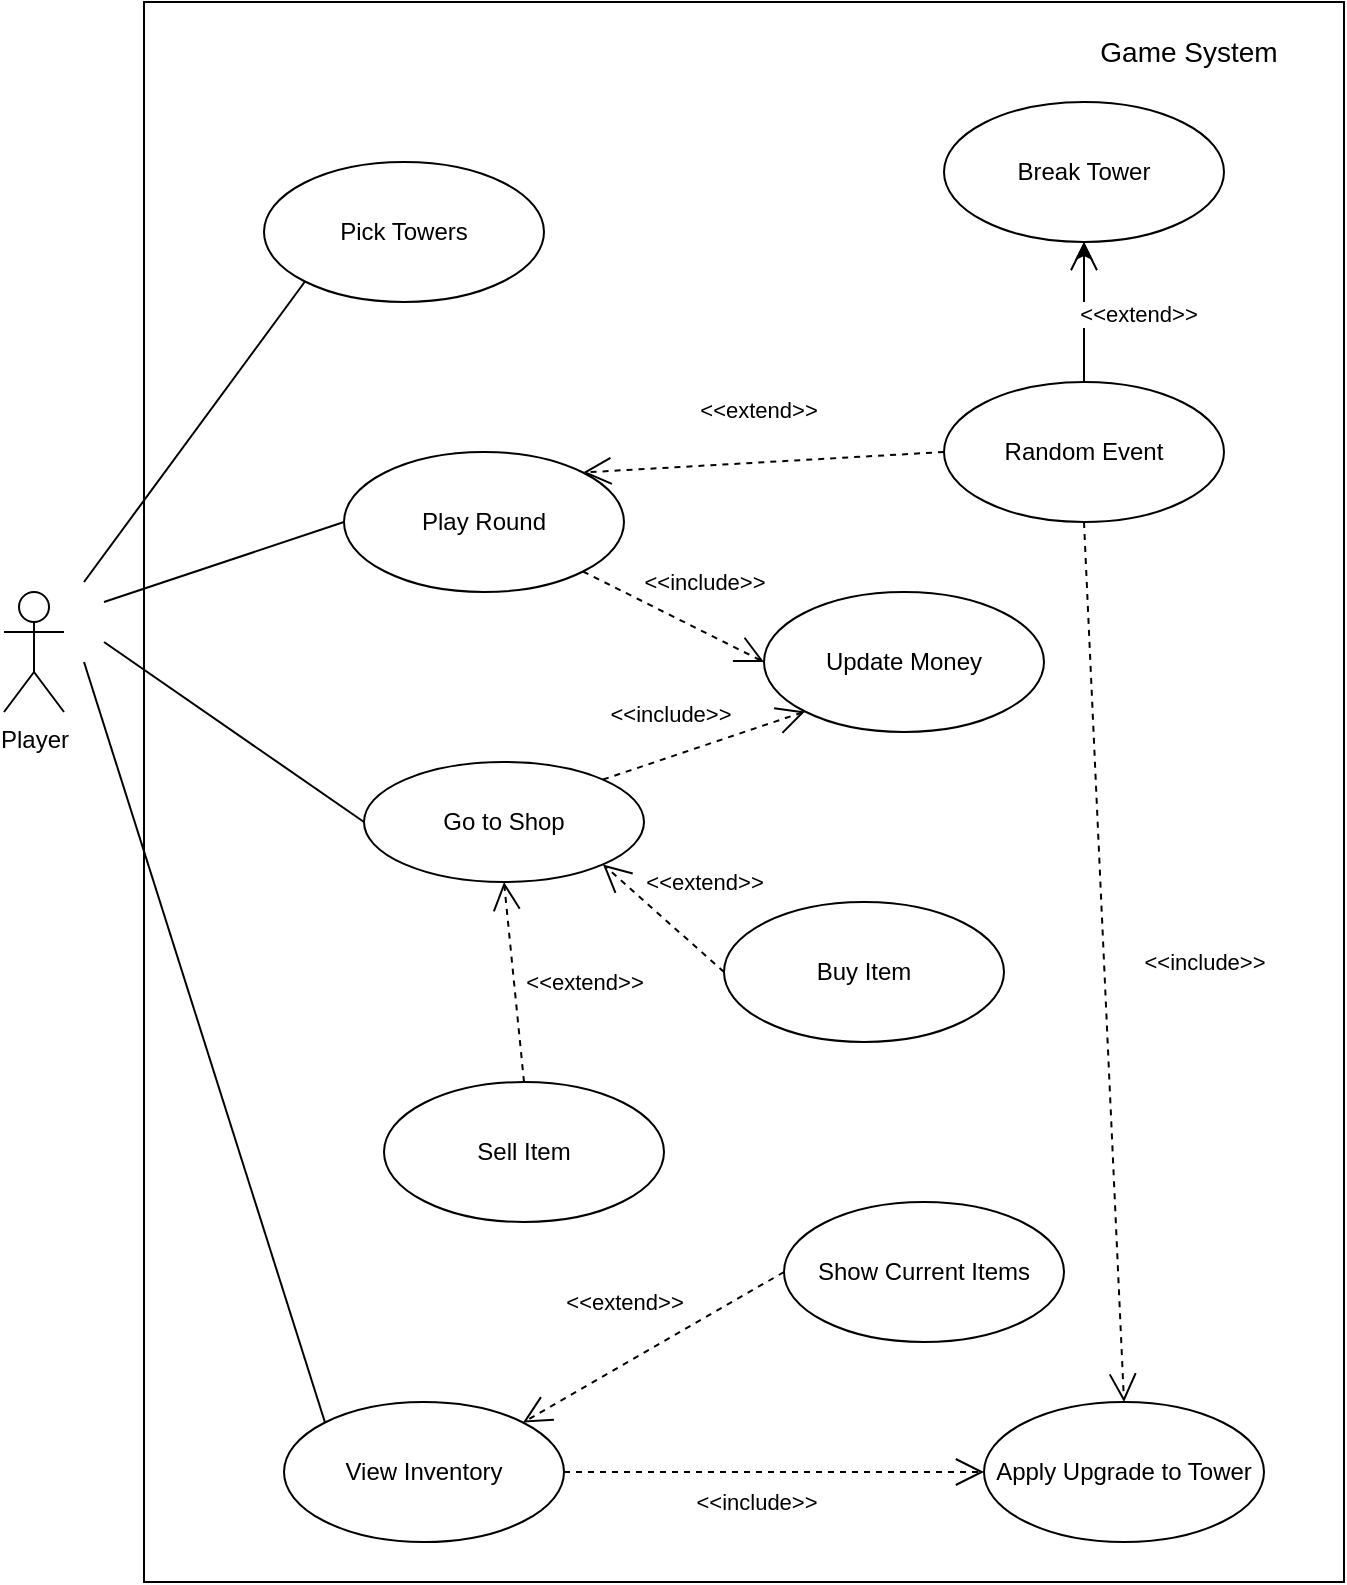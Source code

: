 <mxfile version="24.4.7" type="device" pages="6">
  <diagram id="6VL6B1g5urCWI-LnsRim" name="Game">
    <mxGraphModel dx="1514" dy="835" grid="1" gridSize="10" guides="1" tooltips="1" connect="1" arrows="1" fold="1" page="1" pageScale="1" pageWidth="850" pageHeight="1100" math="0" shadow="0">
      <root>
        <mxCell id="0" />
        <mxCell id="1" parent="0" />
        <mxCell id="hPD7iEJbMvIQZPTBcuu4-1" value="" style="rounded=0;whiteSpace=wrap;html=1;" parent="1" vertex="1">
          <mxGeometry x="210" y="90" width="600" height="790" as="geometry" />
        </mxCell>
        <mxCell id="hPD7iEJbMvIQZPTBcuu4-2" value="&lt;font style=&quot;font-size: 14px;&quot;&gt;Game System&lt;/font&gt;" style="text;html=1;align=center;verticalAlign=middle;whiteSpace=wrap;rounded=0;" parent="1" vertex="1">
          <mxGeometry x="660" y="100" width="145" height="30" as="geometry" />
        </mxCell>
        <mxCell id="hPD7iEJbMvIQZPTBcuu4-3" value="Player" style="shape=umlActor;verticalLabelPosition=bottom;verticalAlign=top;html=1;outlineConnect=0;" parent="1" vertex="1">
          <mxGeometry x="140" y="385" width="30" height="60" as="geometry" />
        </mxCell>
        <mxCell id="hPD7iEJbMvIQZPTBcuu4-4" value="Pick Towers" style="ellipse;whiteSpace=wrap;html=1;" parent="1" vertex="1">
          <mxGeometry x="270" y="170" width="140" height="70" as="geometry" />
        </mxCell>
        <mxCell id="hPD7iEJbMvIQZPTBcuu4-5" value="Play Round" style="ellipse;whiteSpace=wrap;html=1;" parent="1" vertex="1">
          <mxGeometry x="310" y="315" width="140" height="70" as="geometry" />
        </mxCell>
        <mxCell id="hPD7iEJbMvIQZPTBcuu4-6" value="View Inventory" style="ellipse;whiteSpace=wrap;html=1;" parent="1" vertex="1">
          <mxGeometry x="280" y="790" width="140" height="70" as="geometry" />
        </mxCell>
        <mxCell id="hPD7iEJbMvIQZPTBcuu4-7" value="Show Current Items" style="ellipse;whiteSpace=wrap;html=1;" parent="1" vertex="1">
          <mxGeometry x="530" y="690" width="140" height="70" as="geometry" />
        </mxCell>
        <mxCell id="hPD7iEJbMvIQZPTBcuu4-8" value="Buy Item" style="ellipse;whiteSpace=wrap;html=1;" parent="1" vertex="1">
          <mxGeometry x="500" y="540" width="140" height="70" as="geometry" />
        </mxCell>
        <mxCell id="MzgPYo-vX0b3QYsDQRz6-13" value="" style="edgeStyle=orthogonalEdgeStyle;rounded=0;orthogonalLoop=1;jettySize=auto;html=1;" edge="1" parent="1" source="hPD7iEJbMvIQZPTBcuu4-9" target="MzgPYo-vX0b3QYsDQRz6-11">
          <mxGeometry relative="1" as="geometry" />
        </mxCell>
        <mxCell id="hPD7iEJbMvIQZPTBcuu4-9" value="Random Event" style="ellipse;whiteSpace=wrap;html=1;" parent="1" vertex="1">
          <mxGeometry x="610" y="280" width="140" height="70" as="geometry" />
        </mxCell>
        <mxCell id="hPD7iEJbMvIQZPTBcuu4-10" value="Apply Upgrade to Tower" style="ellipse;whiteSpace=wrap;html=1;" parent="1" vertex="1">
          <mxGeometry x="630" y="790" width="140" height="70" as="geometry" />
        </mxCell>
        <mxCell id="hPD7iEJbMvIQZPTBcuu4-11" value="Go to Shop" style="ellipse;whiteSpace=wrap;html=1;" parent="1" vertex="1">
          <mxGeometry x="320" y="470" width="140" height="60" as="geometry" />
        </mxCell>
        <mxCell id="hPD7iEJbMvIQZPTBcuu4-12" value="Update Money" style="ellipse;whiteSpace=wrap;html=1;" parent="1" vertex="1">
          <mxGeometry x="520" y="385" width="140" height="70" as="geometry" />
        </mxCell>
        <mxCell id="hPD7iEJbMvIQZPTBcuu4-13" value="" style="endArrow=none;html=1;rounded=0;entryX=0;entryY=1;entryDx=0;entryDy=0;" parent="1" target="hPD7iEJbMvIQZPTBcuu4-4" edge="1">
          <mxGeometry width="50" height="50" relative="1" as="geometry">
            <mxPoint x="180" y="380" as="sourcePoint" />
            <mxPoint x="140" y="220" as="targetPoint" />
          </mxGeometry>
        </mxCell>
        <mxCell id="hPD7iEJbMvIQZPTBcuu4-14" value="" style="endArrow=none;html=1;rounded=0;entryX=0;entryY=0.5;entryDx=0;entryDy=0;" parent="1" target="hPD7iEJbMvIQZPTBcuu4-5" edge="1">
          <mxGeometry width="50" height="50" relative="1" as="geometry">
            <mxPoint x="190" y="390" as="sourcePoint" />
            <mxPoint x="270" y="350" as="targetPoint" />
          </mxGeometry>
        </mxCell>
        <mxCell id="hPD7iEJbMvIQZPTBcuu4-15" value="" style="endArrow=none;html=1;rounded=0;entryX=0;entryY=0.5;entryDx=0;entryDy=0;" parent="1" target="hPD7iEJbMvIQZPTBcuu4-11" edge="1">
          <mxGeometry width="50" height="50" relative="1" as="geometry">
            <mxPoint x="190" y="410" as="sourcePoint" />
            <mxPoint x="270" y="470" as="targetPoint" />
          </mxGeometry>
        </mxCell>
        <mxCell id="hPD7iEJbMvIQZPTBcuu4-16" value="" style="endArrow=none;html=1;rounded=0;entryX=0;entryY=0;entryDx=0;entryDy=0;" parent="1" target="hPD7iEJbMvIQZPTBcuu4-6" edge="1">
          <mxGeometry width="50" height="50" relative="1" as="geometry">
            <mxPoint x="180" y="420" as="sourcePoint" />
            <mxPoint x="130" y="660" as="targetPoint" />
          </mxGeometry>
        </mxCell>
        <mxCell id="hPD7iEJbMvIQZPTBcuu4-17" value="&amp;lt;&amp;lt;extend&amp;gt;&amp;gt;" style="endArrow=open;endSize=12;dashed=1;html=1;rounded=0;entryX=1;entryY=0;entryDx=0;entryDy=0;exitX=0;exitY=0.5;exitDx=0;exitDy=0;" parent="1" source="hPD7iEJbMvIQZPTBcuu4-9" target="hPD7iEJbMvIQZPTBcuu4-5" edge="1">
          <mxGeometry x="0.017" y="-27" width="160" relative="1" as="geometry">
            <mxPoint x="450" y="200" as="sourcePoint" />
            <mxPoint x="610" y="200" as="targetPoint" />
            <mxPoint y="1" as="offset" />
          </mxGeometry>
        </mxCell>
        <mxCell id="hPD7iEJbMvIQZPTBcuu4-18" value="&amp;lt;&amp;lt;include&amp;gt;&amp;gt;" style="endArrow=open;endSize=12;dashed=1;html=1;rounded=0;exitX=1;exitY=1;exitDx=0;exitDy=0;entryX=0;entryY=0.5;entryDx=0;entryDy=0;" parent="1" source="hPD7iEJbMvIQZPTBcuu4-5" target="hPD7iEJbMvIQZPTBcuu4-12" edge="1">
          <mxGeometry x="0.116" y="22" width="160" relative="1" as="geometry">
            <mxPoint x="500" y="275" as="sourcePoint" />
            <mxPoint x="520" y="420" as="targetPoint" />
            <mxPoint as="offset" />
          </mxGeometry>
        </mxCell>
        <mxCell id="hPD7iEJbMvIQZPTBcuu4-21" value="&amp;lt;&amp;lt;include&amp;gt;&amp;gt;" style="endArrow=open;endSize=12;dashed=1;html=1;rounded=0;entryX=0;entryY=0.5;entryDx=0;entryDy=0;exitX=1;exitY=0.5;exitDx=0;exitDy=0;" parent="1" source="hPD7iEJbMvIQZPTBcuu4-6" target="hPD7iEJbMvIQZPTBcuu4-10" edge="1">
          <mxGeometry x="-0.091" y="-15" width="160" relative="1" as="geometry">
            <mxPoint x="500" y="575" as="sourcePoint" />
            <mxPoint x="420" y="525" as="targetPoint" />
            <mxPoint as="offset" />
          </mxGeometry>
        </mxCell>
        <mxCell id="hPD7iEJbMvIQZPTBcuu4-22" value="&amp;lt;&amp;lt;extend&amp;gt;&amp;gt;" style="endArrow=open;endSize=12;dashed=1;html=1;rounded=0;exitX=0;exitY=0.5;exitDx=0;exitDy=0;entryX=1;entryY=0;entryDx=0;entryDy=0;" parent="1" source="hPD7iEJbMvIQZPTBcuu4-7" target="hPD7iEJbMvIQZPTBcuu4-6" edge="1">
          <mxGeometry x="0.02" y="-27" width="160" relative="1" as="geometry">
            <mxPoint x="350" y="840" as="sourcePoint" />
            <mxPoint x="350" y="760" as="targetPoint" />
            <mxPoint as="offset" />
          </mxGeometry>
        </mxCell>
        <mxCell id="MzgPYo-vX0b3QYsDQRz6-2" value="Sell Item" style="ellipse;whiteSpace=wrap;html=1;" vertex="1" parent="1">
          <mxGeometry x="330" y="630" width="140" height="70" as="geometry" />
        </mxCell>
        <mxCell id="MzgPYo-vX0b3QYsDQRz6-5" value="&amp;lt;&amp;lt;include&amp;gt;&amp;gt;" style="endArrow=open;endSize=12;dashed=1;html=1;rounded=0;exitX=1;exitY=0;exitDx=0;exitDy=0;entryX=0;entryY=1;entryDx=0;entryDy=0;" edge="1" parent="1" source="hPD7iEJbMvIQZPTBcuu4-11" target="hPD7iEJbMvIQZPTBcuu4-12">
          <mxGeometry x="-0.205" y="21" width="160" relative="1" as="geometry">
            <mxPoint x="439" y="445" as="sourcePoint" />
            <mxPoint x="460" y="500" as="targetPoint" />
            <mxPoint y="1" as="offset" />
          </mxGeometry>
        </mxCell>
        <mxCell id="MzgPYo-vX0b3QYsDQRz6-8" value="&amp;lt;&amp;lt;extend&amp;gt;&amp;gt;" style="endArrow=open;endSize=12;dashed=1;html=1;rounded=0;entryX=1;entryY=1;entryDx=0;entryDy=0;exitX=0;exitY=0.5;exitDx=0;exitDy=0;" edge="1" parent="1" source="hPD7iEJbMvIQZPTBcuu4-8" target="hPD7iEJbMvIQZPTBcuu4-11">
          <mxGeometry x="-0.074" y="-27" width="160" relative="1" as="geometry">
            <mxPoint x="480" y="540" as="sourcePoint" />
            <mxPoint x="580" y="485" as="targetPoint" />
            <mxPoint as="offset" />
          </mxGeometry>
        </mxCell>
        <mxCell id="MzgPYo-vX0b3QYsDQRz6-9" value="&amp;lt;&amp;lt;extend&amp;gt;&amp;gt;" style="endArrow=open;endSize=12;dashed=1;html=1;rounded=0;entryX=0.5;entryY=1;entryDx=0;entryDy=0;exitX=0.5;exitY=0;exitDx=0;exitDy=0;" edge="1" parent="1" source="MzgPYo-vX0b3QYsDQRz6-2" target="hPD7iEJbMvIQZPTBcuu4-11">
          <mxGeometry x="-0.069" y="-35" width="160" relative="1" as="geometry">
            <mxPoint x="470" y="594" as="sourcePoint" />
            <mxPoint x="410" y="540" as="targetPoint" />
            <mxPoint as="offset" />
          </mxGeometry>
        </mxCell>
        <mxCell id="MzgPYo-vX0b3QYsDQRz6-11" value="Break Tower" style="ellipse;whiteSpace=wrap;html=1;" vertex="1" parent="1">
          <mxGeometry x="610" y="140" width="140" height="70" as="geometry" />
        </mxCell>
        <mxCell id="MzgPYo-vX0b3QYsDQRz6-12" value="&amp;lt;&amp;lt;extend&amp;gt;&amp;gt;" style="endArrow=open;endSize=12;dashed=1;html=1;rounded=0;entryX=0.5;entryY=1;entryDx=0;entryDy=0;exitX=0.5;exitY=0;exitDx=0;exitDy=0;" edge="1" parent="1" source="hPD7iEJbMvIQZPTBcuu4-9" target="MzgPYo-vX0b3QYsDQRz6-11">
          <mxGeometry x="0.017" y="-27" width="160" relative="1" as="geometry">
            <mxPoint x="710" y="339" as="sourcePoint" />
            <mxPoint x="530" y="385" as="targetPoint" />
            <mxPoint y="1" as="offset" />
          </mxGeometry>
        </mxCell>
        <mxCell id="MzgPYo-vX0b3QYsDQRz6-14" value="&amp;lt;&amp;lt;include&amp;gt;&amp;gt;" style="endArrow=open;endSize=12;dashed=1;html=1;rounded=0;entryX=0.5;entryY=0;entryDx=0;entryDy=0;exitX=0.5;exitY=1;exitDx=0;exitDy=0;" edge="1" parent="1" source="hPD7iEJbMvIQZPTBcuu4-9" target="hPD7iEJbMvIQZPTBcuu4-10">
          <mxGeometry x="0.01" y="50" width="160" relative="1" as="geometry">
            <mxPoint x="830" y="424" as="sourcePoint" />
            <mxPoint x="650" y="470" as="targetPoint" />
            <mxPoint as="offset" />
          </mxGeometry>
        </mxCell>
      </root>
    </mxGraphModel>
  </diagram>
  <diagram name="MenuWindow" id="Nj7_oMIQiQCQPewl4Rq0">
    <mxGraphModel grid="1" page="1" gridSize="10" guides="1" tooltips="1" connect="1" arrows="1" fold="1" pageScale="1" pageWidth="1169" pageHeight="827" math="0" shadow="0">
      <root>
        <mxCell id="0" />
        <mxCell id="1" parent="0" />
      </root>
    </mxGraphModel>
  </diagram>
  <diagram id="DbWgk0IVMa8taTwfpjvC" name="MainWindow">
    <mxGraphModel dx="1098" dy="828" grid="1" gridSize="10" guides="1" tooltips="1" connect="1" arrows="1" fold="1" page="1" pageScale="1" pageWidth="850" pageHeight="1100" math="0" shadow="0">
      <root>
        <mxCell id="0" />
        <mxCell id="1" parent="0" />
        <mxCell id="9QS6KUr-pPj36W7ob2Sj-1" value="Player" style="shape=umlActor;verticalLabelPosition=bottom;verticalAlign=top;html=1;outlineConnect=0;" vertex="1" parent="1">
          <mxGeometry x="50" y="400" width="30" height="60" as="geometry" />
        </mxCell>
        <mxCell id="9QS6KUr-pPj36W7ob2Sj-5" value="" style="rounded=0;whiteSpace=wrap;html=1;" vertex="1" parent="1">
          <mxGeometry x="160" y="140" width="490" height="750" as="geometry" />
        </mxCell>
        <mxCell id="9QS6KUr-pPj36W7ob2Sj-6" value="Enter shop" style="ellipse;whiteSpace=wrap;html=1;" vertex="1" parent="1">
          <mxGeometry x="190" y="180" width="140" height="70" as="geometry" />
        </mxCell>
        <mxCell id="9QS6KUr-pPj36W7ob2Sj-7" value="Enter inventory" style="ellipse;whiteSpace=wrap;html=1;" vertex="1" parent="1">
          <mxGeometry x="190" y="300" width="140" height="70" as="geometry" />
        </mxCell>
        <mxCell id="9QS6KUr-pPj36W7ob2Sj-8" value="Select round difficulty" style="ellipse;whiteSpace=wrap;html=1;" vertex="1" parent="1">
          <mxGeometry x="190" y="430" width="140" height="70" as="geometry" />
        </mxCell>
        <mxCell id="9QS6KUr-pPj36W7ob2Sj-9" value="Display upcoming carts for round" style="ellipse;whiteSpace=wrap;html=1;" vertex="1" parent="1">
          <mxGeometry x="430" y="430" width="140" height="70" as="geometry" />
        </mxCell>
        <mxCell id="9QS6KUr-pPj36W7ob2Sj-10" value="Play round" style="ellipse;whiteSpace=wrap;html=1;" vertex="1" parent="1">
          <mxGeometry x="190" y="560" width="140" height="70" as="geometry" />
        </mxCell>
        <mxCell id="Yz0GgjMrHr9SGkZiU-dQ-1" value="&amp;lt;&amp;lt;include&amp;gt;&amp;gt;" style="endArrow=open;endSize=12;dashed=1;html=1;rounded=0;exitX=1;exitY=0.5;exitDx=0;exitDy=0;entryX=0;entryY=0.5;entryDx=0;entryDy=0;" edge="1" parent="1" source="9QS6KUr-pPj36W7ob2Sj-8" target="9QS6KUr-pPj36W7ob2Sj-9">
          <mxGeometry y="15" width="160" relative="1" as="geometry">
            <mxPoint x="340" y="530" as="sourcePoint" />
            <mxPoint x="500" y="530" as="targetPoint" />
            <mxPoint as="offset" />
          </mxGeometry>
        </mxCell>
        <mxCell id="Yz0GgjMrHr9SGkZiU-dQ-2" value="Calculate carts filled" style="ellipse;whiteSpace=wrap;html=1;" vertex="1" parent="1">
          <mxGeometry x="425" y="640" width="140" height="70" as="geometry" />
        </mxCell>
        <mxCell id="Yz0GgjMrHr9SGkZiU-dQ-3" value="Execute round completed tasks" style="ellipse;whiteSpace=wrap;html=1;" vertex="1" parent="1">
          <mxGeometry x="425" y="520" width="140" height="70" as="geometry" />
        </mxCell>
        <mxCell id="Yz0GgjMrHr9SGkZiU-dQ-4" value="Go to game over screen" style="ellipse;whiteSpace=wrap;html=1;" vertex="1" parent="1">
          <mxGeometry x="425" y="760" width="140" height="70" as="geometry" />
        </mxCell>
        <mxCell id="Yz0GgjMrHr9SGkZiU-dQ-5" value="System" style="shape=umlActor;verticalLabelPosition=bottom;verticalAlign=top;html=1;" vertex="1" parent="1">
          <mxGeometry x="720" y="410" width="30" height="60" as="geometry" />
        </mxCell>
        <mxCell id="Yz0GgjMrHr9SGkZiU-dQ-6" value="" style="endArrow=none;html=1;rounded=0;entryX=-0.007;entryY=0.614;entryDx=0;entryDy=0;entryPerimeter=0;" edge="1" parent="1" target="9QS6KUr-pPj36W7ob2Sj-6">
          <mxGeometry width="50" height="50" relative="1" as="geometry">
            <mxPoint x="90" y="410" as="sourcePoint" />
            <mxPoint x="450" y="500" as="targetPoint" />
          </mxGeometry>
        </mxCell>
        <mxCell id="Yz0GgjMrHr9SGkZiU-dQ-8" value="" style="endArrow=none;html=1;rounded=0;entryX=0;entryY=0.5;entryDx=0;entryDy=0;" edge="1" parent="1" target="9QS6KUr-pPj36W7ob2Sj-7">
          <mxGeometry width="50" height="50" relative="1" as="geometry">
            <mxPoint x="100" y="420" as="sourcePoint" />
            <mxPoint x="199" y="233" as="targetPoint" />
          </mxGeometry>
        </mxCell>
        <mxCell id="Yz0GgjMrHr9SGkZiU-dQ-9" value="" style="endArrow=none;html=1;rounded=0;entryX=0;entryY=0.5;entryDx=0;entryDy=0;" edge="1" parent="1" target="9QS6KUr-pPj36W7ob2Sj-8">
          <mxGeometry width="50" height="50" relative="1" as="geometry">
            <mxPoint x="110" y="430" as="sourcePoint" />
            <mxPoint x="200" y="345" as="targetPoint" />
          </mxGeometry>
        </mxCell>
        <mxCell id="Yz0GgjMrHr9SGkZiU-dQ-10" value="" style="endArrow=none;html=1;rounded=0;entryX=0;entryY=0.5;entryDx=0;entryDy=0;" edge="1" parent="1" target="9QS6KUr-pPj36W7ob2Sj-10">
          <mxGeometry width="50" height="50" relative="1" as="geometry">
            <mxPoint x="100" y="450" as="sourcePoint" />
            <mxPoint x="200" y="475" as="targetPoint" />
          </mxGeometry>
        </mxCell>
        <mxCell id="Yz0GgjMrHr9SGkZiU-dQ-11" value="&amp;lt;&amp;lt;include&amp;gt;&amp;gt;" style="endArrow=open;endSize=12;dashed=1;html=1;rounded=0;exitX=1;exitY=1;exitDx=0;exitDy=0;entryX=0;entryY=0.5;entryDx=0;entryDy=0;" edge="1" parent="1" source="9QS6KUr-pPj36W7ob2Sj-10" target="Yz0GgjMrHr9SGkZiU-dQ-2">
          <mxGeometry y="15" width="160" relative="1" as="geometry">
            <mxPoint x="310" y="670" as="sourcePoint" />
            <mxPoint x="410" y="670" as="targetPoint" />
            <mxPoint as="offset" />
          </mxGeometry>
        </mxCell>
        <mxCell id="Yz0GgjMrHr9SGkZiU-dQ-12" value="&amp;lt;&amp;lt;extend&amp;gt;&amp;gt;" style="endArrow=open;endSize=12;dashed=1;html=1;rounded=0;exitX=0.5;exitY=1;exitDx=0;exitDy=0;entryX=0.5;entryY=0;entryDx=0;entryDy=0;" edge="1" parent="1" source="Yz0GgjMrHr9SGkZiU-dQ-3" target="Yz0GgjMrHr9SGkZiU-dQ-2">
          <mxGeometry x="-0.2" y="35" width="160" relative="1" as="geometry">
            <mxPoint x="290" y="670" as="sourcePoint" />
            <mxPoint x="406" y="725" as="targetPoint" />
            <mxPoint as="offset" />
          </mxGeometry>
        </mxCell>
        <mxCell id="8M20fZQwnb0YXf5-2xTm-1" value="&amp;lt;&amp;lt;extend&amp;gt;&amp;gt;" style="endArrow=open;endSize=12;dashed=1;html=1;rounded=0;exitX=0.5;exitY=0;exitDx=0;exitDy=0;entryX=0.5;entryY=1;entryDx=0;entryDy=0;" edge="1" parent="1" source="Yz0GgjMrHr9SGkZiU-dQ-4" target="Yz0GgjMrHr9SGkZiU-dQ-2">
          <mxGeometry x="-0.2" y="-35" width="160" relative="1" as="geometry">
            <mxPoint x="560" y="710" as="sourcePoint" />
            <mxPoint x="560" y="760" as="targetPoint" />
            <mxPoint as="offset" />
          </mxGeometry>
        </mxCell>
        <mxCell id="8M20fZQwnb0YXf5-2xTm-2" value="" style="endArrow=none;html=1;rounded=0;entryX=1;entryY=0.5;entryDx=0;entryDy=0;" edge="1" parent="1" target="9QS6KUr-pPj36W7ob2Sj-6">
          <mxGeometry width="50" height="50" relative="1" as="geometry">
            <mxPoint x="710" y="410" as="sourcePoint" />
            <mxPoint x="809" y="250" as="targetPoint" />
          </mxGeometry>
        </mxCell>
        <mxCell id="8M20fZQwnb0YXf5-2xTm-3" value="" style="endArrow=none;html=1;rounded=0;entryX=1;entryY=0.5;entryDx=0;entryDy=0;" edge="1" parent="1" target="9QS6KUr-pPj36W7ob2Sj-7">
          <mxGeometry width="50" height="50" relative="1" as="geometry">
            <mxPoint x="700" y="430" as="sourcePoint" />
            <mxPoint x="340" y="225" as="targetPoint" />
          </mxGeometry>
        </mxCell>
        <mxCell id="8M20fZQwnb0YXf5-2xTm-4" value="" style="endArrow=none;html=1;rounded=0;entryX=1;entryY=0.5;entryDx=0;entryDy=0;" edge="1" parent="1" target="9QS6KUr-pPj36W7ob2Sj-9">
          <mxGeometry width="50" height="50" relative="1" as="geometry">
            <mxPoint x="700" y="440" as="sourcePoint" />
            <mxPoint x="340" y="345" as="targetPoint" />
          </mxGeometry>
        </mxCell>
        <mxCell id="8M20fZQwnb0YXf5-2xTm-5" value="" style="endArrow=none;html=1;rounded=0;entryX=1;entryY=0.5;entryDx=0;entryDy=0;" edge="1" parent="1" target="Yz0GgjMrHr9SGkZiU-dQ-3">
          <mxGeometry width="50" height="50" relative="1" as="geometry">
            <mxPoint x="700" y="450" as="sourcePoint" />
            <mxPoint x="580" y="475" as="targetPoint" />
          </mxGeometry>
        </mxCell>
        <mxCell id="8M20fZQwnb0YXf5-2xTm-6" value="" style="endArrow=none;html=1;rounded=0;entryX=1;entryY=0.5;entryDx=0;entryDy=0;" edge="1" parent="1" target="Yz0GgjMrHr9SGkZiU-dQ-2">
          <mxGeometry width="50" height="50" relative="1" as="geometry">
            <mxPoint x="700" y="460" as="sourcePoint" />
            <mxPoint x="575" y="565" as="targetPoint" />
          </mxGeometry>
        </mxCell>
        <mxCell id="8M20fZQwnb0YXf5-2xTm-7" value="" style="endArrow=none;html=1;rounded=0;entryX=1;entryY=0.5;entryDx=0;entryDy=0;" edge="1" parent="1" target="Yz0GgjMrHr9SGkZiU-dQ-4">
          <mxGeometry width="50" height="50" relative="1" as="geometry">
            <mxPoint x="710" y="460" as="sourcePoint" />
            <mxPoint x="575" y="685" as="targetPoint" />
          </mxGeometry>
        </mxCell>
        <mxCell id="8M20fZQwnb0YXf5-2xTm-8" value="&lt;font style=&quot;font-size: 14px;&quot;&gt;Main Game System&lt;/font&gt;" style="text;html=1;align=center;verticalAlign=middle;whiteSpace=wrap;rounded=0;" vertex="1" parent="1">
          <mxGeometry x="332.5" y="150" width="145" height="30" as="geometry" />
        </mxCell>
      </root>
    </mxGraphModel>
  </diagram>
  <diagram id="6xbf3W11IvJxsqrYbjn6" name="RoundCompleted">
    <mxGraphModel dx="1098" dy="828" grid="1" gridSize="10" guides="1" tooltips="1" connect="1" arrows="1" fold="1" page="1" pageScale="1" pageWidth="850" pageHeight="1100" math="0" shadow="0">
      <root>
        <mxCell id="0" />
        <mxCell id="1" parent="0" />
        <mxCell id="ZJvL7MPlRIkaYpqP6Iyt-1" value="" style="rounded=0;whiteSpace=wrap;html=1;" vertex="1" parent="1">
          <mxGeometry x="160" y="40" width="530" height="750" as="geometry" />
        </mxCell>
        <mxCell id="79MBKK2f1N_D4UCZcT_p-1" value="&lt;font style=&quot;font-size: 14px;&quot;&gt;Round Completed System&lt;/font&gt;" style="text;html=1;align=center;verticalAlign=middle;whiteSpace=wrap;rounded=0;" vertex="1" parent="1">
          <mxGeometry x="341" y="60" width="167.5" height="30" as="geometry" />
        </mxCell>
        <mxCell id="79MBKK2f1N_D4UCZcT_p-2" value="System" style="shape=umlActor;verticalLabelPosition=bottom;verticalAlign=top;html=1;outlineConnect=0;" vertex="1" parent="1">
          <mxGeometry x="740" y="350" width="30" height="60" as="geometry" />
        </mxCell>
        <mxCell id="79MBKK2f1N_D4UCZcT_p-3" value="Update money and current round" style="ellipse;whiteSpace=wrap;html=1;" vertex="1" parent="1">
          <mxGeometry x="400" y="450" width="140" height="70" as="geometry" />
        </mxCell>
        <mxCell id="79MBKK2f1N_D4UCZcT_p-4" value="Show game completed screen" style="ellipse;whiteSpace=wrap;html=1;" vertex="1" parent="1">
          <mxGeometry x="400" y="660" width="140" height="70" as="geometry" />
        </mxCell>
        <mxCell id="79MBKK2f1N_D4UCZcT_p-5" value="Try for random event" style="ellipse;whiteSpace=wrap;html=1;" vertex="1" parent="1">
          <mxGeometry x="400" y="190" width="140" height="70" as="geometry" />
        </mxCell>
        <mxCell id="79MBKK2f1N_D4UCZcT_p-6" value="Improve or worsen tower stats&amp;nbsp;" style="ellipse;whiteSpace=wrap;html=1;" vertex="1" parent="1">
          <mxGeometry x="170" y="140" width="160" height="70" as="geometry" />
        </mxCell>
        <mxCell id="79MBKK2f1N_D4UCZcT_p-7" value="Break tower" style="ellipse;whiteSpace=wrap;html=1;" vertex="1" parent="1">
          <mxGeometry x="180" y="290" width="140" height="70" as="geometry" />
        </mxCell>
        <mxCell id="79MBKK2f1N_D4UCZcT_p-8" value="Reset shop towers and items" style="ellipse;whiteSpace=wrap;html=1;" vertex="1" parent="1">
          <mxGeometry x="400" y="560" width="140" height="70" as="geometry" />
        </mxCell>
        <mxCell id="79MBKK2f1N_D4UCZcT_p-9" value="Display round success and random events" style="ellipse;whiteSpace=wrap;html=1;" vertex="1" parent="1">
          <mxGeometry x="400" y="320" width="140" height="70" as="geometry" />
        </mxCell>
        <mxCell id="79MBKK2f1N_D4UCZcT_p-10" value="" style="endArrow=none;html=1;rounded=0;entryX=1;entryY=0.5;entryDx=0;entryDy=0;" edge="1" parent="1" target="79MBKK2f1N_D4UCZcT_p-5">
          <mxGeometry width="50" height="50" relative="1" as="geometry">
            <mxPoint x="730" y="370" as="sourcePoint" />
            <mxPoint x="450" y="390" as="targetPoint" />
          </mxGeometry>
        </mxCell>
        <mxCell id="79MBKK2f1N_D4UCZcT_p-11" value="" style="endArrow=none;html=1;rounded=0;entryX=1;entryY=0.5;entryDx=0;entryDy=0;" edge="1" parent="1" target="79MBKK2f1N_D4UCZcT_p-9">
          <mxGeometry width="50" height="50" relative="1" as="geometry">
            <mxPoint x="720" y="380" as="sourcePoint" />
            <mxPoint x="550" y="235" as="targetPoint" />
          </mxGeometry>
        </mxCell>
        <mxCell id="79MBKK2f1N_D4UCZcT_p-12" value="" style="endArrow=none;html=1;rounded=0;entryX=1;entryY=0.5;entryDx=0;entryDy=0;" edge="1" parent="1" target="79MBKK2f1N_D4UCZcT_p-3">
          <mxGeometry width="50" height="50" relative="1" as="geometry">
            <mxPoint x="720" y="390" as="sourcePoint" />
            <mxPoint x="550" y="365" as="targetPoint" />
          </mxGeometry>
        </mxCell>
        <mxCell id="79MBKK2f1N_D4UCZcT_p-13" value="" style="endArrow=none;html=1;rounded=0;entryX=1;entryY=0.5;entryDx=0;entryDy=0;" edge="1" parent="1" target="79MBKK2f1N_D4UCZcT_p-8">
          <mxGeometry width="50" height="50" relative="1" as="geometry">
            <mxPoint x="720" y="410" as="sourcePoint" />
            <mxPoint x="550" y="495" as="targetPoint" />
          </mxGeometry>
        </mxCell>
        <mxCell id="79MBKK2f1N_D4UCZcT_p-14" value="" style="endArrow=none;html=1;rounded=0;entryX=1;entryY=0.5;entryDx=0;entryDy=0;" edge="1" parent="1" target="79MBKK2f1N_D4UCZcT_p-4">
          <mxGeometry width="50" height="50" relative="1" as="geometry">
            <mxPoint x="730" y="420" as="sourcePoint" />
            <mxPoint x="550" y="605" as="targetPoint" />
          </mxGeometry>
        </mxCell>
        <mxCell id="79MBKK2f1N_D4UCZcT_p-15" value="&amp;lt;&amp;lt;extend&amp;gt;&amp;gt;" style="endArrow=open;endSize=12;dashed=1;html=1;rounded=0;exitX=1;exitY=0.5;exitDx=0;exitDy=0;entryX=0;entryY=0.5;entryDx=0;entryDy=0;" edge="1" parent="1" source="79MBKK2f1N_D4UCZcT_p-6" target="79MBKK2f1N_D4UCZcT_p-5">
          <mxGeometry x="0.013" y="25" width="160" relative="1" as="geometry">
            <mxPoint x="340" y="420" as="sourcePoint" />
            <mxPoint x="500" y="420" as="targetPoint" />
            <mxPoint as="offset" />
          </mxGeometry>
        </mxCell>
        <mxCell id="79MBKK2f1N_D4UCZcT_p-16" value="&amp;lt;&amp;lt;extend&amp;gt;&amp;gt;" style="endArrow=open;endSize=12;dashed=1;html=1;rounded=0;exitX=1;exitY=0.5;exitDx=0;exitDy=0;" edge="1" parent="1" source="79MBKK2f1N_D4UCZcT_p-7">
          <mxGeometry x="-0.266" y="19" width="160" relative="1" as="geometry">
            <mxPoint x="360" y="175" as="sourcePoint" />
            <mxPoint x="410" y="240" as="targetPoint" />
            <mxPoint as="offset" />
          </mxGeometry>
        </mxCell>
      </root>
    </mxGraphModel>
  </diagram>
  <diagram id="GPMZzDhKq_cjwf5-Hh8r" name="ShopWindow">
    <mxGraphModel dx="1098" dy="828" grid="1" gridSize="10" guides="1" tooltips="1" connect="1" arrows="1" fold="1" page="1" pageScale="1" pageWidth="850" pageHeight="1100" math="0" shadow="0">
      <root>
        <mxCell id="0" />
        <mxCell id="1" parent="0" />
        <mxCell id="5IUuX4Y_WOJshBpv6SYQ-1" value="" style="rounded=0;whiteSpace=wrap;html=1;" vertex="1" parent="1">
          <mxGeometry x="190" y="70" width="470" height="690" as="geometry" />
        </mxCell>
        <mxCell id="5IUuX4Y_WOJshBpv6SYQ-2" value="&lt;font style=&quot;font-size: 14px;&quot;&gt;Shop System&lt;/font&gt;" style="text;html=1;align=center;verticalAlign=middle;whiteSpace=wrap;rounded=0;" vertex="1" parent="1">
          <mxGeometry x="353" y="80" width="145" height="30" as="geometry" />
        </mxCell>
        <mxCell id="5IUuX4Y_WOJshBpv6SYQ-3" value="Player" style="shape=umlActor;verticalLabelPosition=bottom;verticalAlign=top;html=1;" vertex="1" parent="1">
          <mxGeometry x="110" y="370" width="30" height="60" as="geometry" />
        </mxCell>
        <mxCell id="5IUuX4Y_WOJshBpv6SYQ-4" value="System" style="shape=umlActor;verticalLabelPosition=bottom;verticalAlign=top;html=1;" vertex="1" parent="1">
          <mxGeometry x="730" y="370" width="30" height="60" as="geometry" />
        </mxCell>
        <mxCell id="5IUuX4Y_WOJshBpv6SYQ-5" value="Return to main screen" style="ellipse;whiteSpace=wrap;html=1;" vertex="1" parent="1">
          <mxGeometry x="260" y="180" width="140" height="70" as="geometry" />
        </mxCell>
        <mxCell id="5IUuX4Y_WOJshBpv6SYQ-6" value="Sell towers and upgrades" style="ellipse;whiteSpace=wrap;html=1;" vertex="1" parent="1">
          <mxGeometry x="260" y="280" width="140" height="70" as="geometry" />
        </mxCell>
        <mxCell id="5IUuX4Y_WOJshBpv6SYQ-7" value="Purchase towers" style="ellipse;whiteSpace=wrap;html=1;" vertex="1" parent="1">
          <mxGeometry x="260" y="490" width="140" height="70" as="geometry" />
        </mxCell>
        <mxCell id="5IUuX4Y_WOJshBpv6SYQ-8" value="Purchase upgrades" style="ellipse;whiteSpace=wrap;html=1;" vertex="1" parent="1">
          <mxGeometry x="260" y="380" width="140" height="70" as="geometry" />
        </mxCell>
        <mxCell id="5IUuX4Y_WOJshBpv6SYQ-9" value="Add tower to main tower list" style="ellipse;whiteSpace=wrap;html=1;" vertex="1" parent="1">
          <mxGeometry x="490" y="490" width="140" height="70" as="geometry" />
        </mxCell>
        <mxCell id="5IUuX4Y_WOJshBpv6SYQ-10" value="Add tower to reserve tower list" style="ellipse;whiteSpace=wrap;html=1;" vertex="1" parent="1">
          <mxGeometry x="490" y="620" width="140" height="70" as="geometry" />
        </mxCell>
        <mxCell id="5IUuX4Y_WOJshBpv6SYQ-11" value="" style="endArrow=none;html=1;rounded=0;entryX=0;entryY=0.5;entryDx=0;entryDy=0;" edge="1" parent="1" target="5IUuX4Y_WOJshBpv6SYQ-5">
          <mxGeometry width="50" height="50" relative="1" as="geometry">
            <mxPoint x="150" y="370" as="sourcePoint" />
            <mxPoint x="450" y="400" as="targetPoint" />
          </mxGeometry>
        </mxCell>
        <mxCell id="5IUuX4Y_WOJshBpv6SYQ-12" value="" style="endArrow=none;html=1;rounded=0;entryX=0;entryY=0.5;entryDx=0;entryDy=0;" edge="1" parent="1" target="5IUuX4Y_WOJshBpv6SYQ-6">
          <mxGeometry width="50" height="50" relative="1" as="geometry">
            <mxPoint x="160" y="380" as="sourcePoint" />
            <mxPoint x="270" y="225" as="targetPoint" />
          </mxGeometry>
        </mxCell>
        <mxCell id="5IUuX4Y_WOJshBpv6SYQ-13" value="" style="endArrow=none;html=1;rounded=0;entryX=0;entryY=0.5;entryDx=0;entryDy=0;" edge="1" parent="1" target="5IUuX4Y_WOJshBpv6SYQ-8">
          <mxGeometry width="50" height="50" relative="1" as="geometry">
            <mxPoint x="160" y="400" as="sourcePoint" />
            <mxPoint x="270" y="325" as="targetPoint" />
          </mxGeometry>
        </mxCell>
        <mxCell id="5IUuX4Y_WOJshBpv6SYQ-14" value="" style="endArrow=none;html=1;rounded=0;entryX=0;entryY=0.5;entryDx=0;entryDy=0;" edge="1" parent="1" target="5IUuX4Y_WOJshBpv6SYQ-7">
          <mxGeometry width="50" height="50" relative="1" as="geometry">
            <mxPoint x="160" y="420" as="sourcePoint" />
            <mxPoint x="270" y="425" as="targetPoint" />
          </mxGeometry>
        </mxCell>
        <mxCell id="5IUuX4Y_WOJshBpv6SYQ-15" value="" style="endArrow=none;html=1;rounded=0;exitX=1;exitY=0.5;exitDx=0;exitDy=0;" edge="1" parent="1" source="5IUuX4Y_WOJshBpv6SYQ-5">
          <mxGeometry width="50" height="50" relative="1" as="geometry">
            <mxPoint x="520" y="300" as="sourcePoint" />
            <mxPoint x="710" y="380" as="targetPoint" />
          </mxGeometry>
        </mxCell>
        <mxCell id="5IUuX4Y_WOJshBpv6SYQ-16" value="" style="endArrow=none;html=1;rounded=0;exitX=1;exitY=0.5;exitDx=0;exitDy=0;" edge="1" parent="1" source="5IUuX4Y_WOJshBpv6SYQ-6">
          <mxGeometry width="50" height="50" relative="1" as="geometry">
            <mxPoint x="410" y="225" as="sourcePoint" />
            <mxPoint x="710" y="390" as="targetPoint" />
          </mxGeometry>
        </mxCell>
        <mxCell id="5IUuX4Y_WOJshBpv6SYQ-17" value="" style="endArrow=none;html=1;rounded=0;exitX=1;exitY=0.5;exitDx=0;exitDy=0;" edge="1" parent="1" source="5IUuX4Y_WOJshBpv6SYQ-8">
          <mxGeometry width="50" height="50" relative="1" as="geometry">
            <mxPoint x="410" y="325" as="sourcePoint" />
            <mxPoint x="710" y="400" as="targetPoint" />
          </mxGeometry>
        </mxCell>
        <mxCell id="5IUuX4Y_WOJshBpv6SYQ-18" value="" style="endArrow=none;html=1;rounded=0;exitX=1;exitY=0;exitDx=0;exitDy=0;" edge="1" parent="1" source="5IUuX4Y_WOJshBpv6SYQ-7">
          <mxGeometry width="50" height="50" relative="1" as="geometry">
            <mxPoint x="410" y="425" as="sourcePoint" />
            <mxPoint x="710" y="410" as="targetPoint" />
          </mxGeometry>
        </mxCell>
        <mxCell id="5IUuX4Y_WOJshBpv6SYQ-19" value="" style="endArrow=none;html=1;rounded=0;exitX=1;exitY=0.5;exitDx=0;exitDy=0;" edge="1" parent="1" source="5IUuX4Y_WOJshBpv6SYQ-9">
          <mxGeometry width="50" height="50" relative="1" as="geometry">
            <mxPoint x="389" y="510" as="sourcePoint" />
            <mxPoint x="710" y="420" as="targetPoint" />
          </mxGeometry>
        </mxCell>
        <mxCell id="5IUuX4Y_WOJshBpv6SYQ-20" value="" style="endArrow=none;html=1;rounded=0;exitX=1;exitY=0.5;exitDx=0;exitDy=0;" edge="1" parent="1" source="5IUuX4Y_WOJshBpv6SYQ-10">
          <mxGeometry width="50" height="50" relative="1" as="geometry">
            <mxPoint x="630" y="545" as="sourcePoint" />
            <mxPoint x="720" y="430" as="targetPoint" />
          </mxGeometry>
        </mxCell>
        <mxCell id="5IUuX4Y_WOJshBpv6SYQ-21" value="&amp;lt;&amp;lt;extend&amp;gt;&amp;gt;" style="endArrow=open;endSize=12;dashed=1;html=1;rounded=0;entryX=1;entryY=0.5;entryDx=0;entryDy=0;exitX=0;exitY=0.5;exitDx=0;exitDy=0;" edge="1" parent="1" source="5IUuX4Y_WOJshBpv6SYQ-9" target="5IUuX4Y_WOJshBpv6SYQ-7">
          <mxGeometry x="-0.111" y="-15" width="160" relative="1" as="geometry">
            <mxPoint x="390" y="580" as="sourcePoint" />
            <mxPoint x="390" y="580" as="targetPoint" />
            <Array as="points" />
            <mxPoint as="offset" />
          </mxGeometry>
        </mxCell>
        <mxCell id="5IUuX4Y_WOJshBpv6SYQ-22" value="&amp;lt;&amp;lt;extend&amp;gt;&amp;gt;" style="endArrow=open;endSize=12;dashed=1;html=1;rounded=0;entryX=1;entryY=1;entryDx=0;entryDy=0;exitX=0;exitY=0.5;exitDx=0;exitDy=0;" edge="1" parent="1" source="5IUuX4Y_WOJshBpv6SYQ-10" target="5IUuX4Y_WOJshBpv6SYQ-7">
          <mxGeometry x="-0.111" y="-15" width="160" relative="1" as="geometry">
            <mxPoint x="500" y="535" as="sourcePoint" />
            <mxPoint x="410" y="535" as="targetPoint" />
            <Array as="points" />
            <mxPoint as="offset" />
          </mxGeometry>
        </mxCell>
      </root>
    </mxGraphModel>
  </diagram>
  <diagram id="DsSTbEcTllX5hPsjh4kO" name="InventoryWindow">
    <mxGraphModel dx="1098" dy="828" grid="1" gridSize="10" guides="1" tooltips="1" connect="1" arrows="1" fold="1" page="1" pageScale="1" pageWidth="850" pageHeight="1100" math="0" shadow="0">
      <root>
        <mxCell id="0" />
        <mxCell id="1" parent="0" />
        <mxCell id="h_1_A7G3Ldno4x4yCgEn-1" value="" style="rounded=0;whiteSpace=wrap;html=1;" vertex="1" parent="1">
          <mxGeometry x="210" y="40" width="430" height="690" as="geometry" />
        </mxCell>
        <mxCell id="h_1_A7G3Ldno4x4yCgEn-2" value="Player" style="shape=umlActor;verticalLabelPosition=bottom;verticalAlign=top;html=1;outlineConnect=0;" vertex="1" parent="1">
          <mxGeometry x="90" y="375" width="30" height="60" as="geometry" />
        </mxCell>
        <mxCell id="h_1_A7G3Ldno4x4yCgEn-3" value="System" style="shape=umlActor;verticalLabelPosition=bottom;verticalAlign=top;html=1;outlineConnect=0;" vertex="1" parent="1">
          <mxGeometry x="730" y="375" width="30" height="60" as="geometry" />
        </mxCell>
        <mxCell id="h_1_A7G3Ldno4x4yCgEn-4" value="&lt;font style=&quot;font-size: 14px;&quot;&gt;Inventory System&lt;/font&gt;" style="text;html=1;align=center;verticalAlign=middle;whiteSpace=wrap;rounded=0;" vertex="1" parent="1">
          <mxGeometry x="325" y="50" width="200" height="30" as="geometry" />
        </mxCell>
        <mxCell id="h_1_A7G3Ldno4x4yCgEn-5" value="Move tower between main and reserve selection" style="ellipse;whiteSpace=wrap;html=1;" vertex="1" parent="1">
          <mxGeometry x="355" y="110" width="140" height="70" as="geometry" />
        </mxCell>
        <mxCell id="h_1_A7G3Ldno4x4yCgEn-6" value="Apply upgrade" style="ellipse;whiteSpace=wrap;html=1;" vertex="1" parent="1">
          <mxGeometry x="355" y="365" width="140" height="70" as="geometry" />
        </mxCell>
        <mxCell id="h_1_A7G3Ldno4x4yCgEn-7" value="Update tower stats" style="ellipse;whiteSpace=wrap;html=1;" vertex="1" parent="1">
          <mxGeometry x="355" y="200" width="140" height="70" as="geometry" />
        </mxCell>
        <mxCell id="h_1_A7G3Ldno4x4yCgEn-8" value="Return to main game screen" style="ellipse;whiteSpace=wrap;html=1;" vertex="1" parent="1">
          <mxGeometry x="355" y="640" width="140" height="70" as="geometry" />
        </mxCell>
        <mxCell id="h_1_A7G3Ldno4x4yCgEn-9" value="Remove upgrade" style="ellipse;whiteSpace=wrap;html=1;" vertex="1" parent="1">
          <mxGeometry x="355" y="515" width="140" height="70" as="geometry" />
        </mxCell>
        <mxCell id="h_1_A7G3Ldno4x4yCgEn-10" value="" style="endArrow=none;html=1;rounded=0;entryX=0;entryY=0.5;entryDx=0;entryDy=0;" edge="1" parent="1" target="h_1_A7G3Ldno4x4yCgEn-5">
          <mxGeometry width="50" height="50" relative="1" as="geometry">
            <mxPoint x="130" y="380" as="sourcePoint" />
            <mxPoint x="450" y="400" as="targetPoint" />
          </mxGeometry>
        </mxCell>
        <mxCell id="h_1_A7G3Ldno4x4yCgEn-11" value="" style="endArrow=none;html=1;rounded=0;entryX=0;entryY=0.5;entryDx=0;entryDy=0;" edge="1" parent="1" target="h_1_A7G3Ldno4x4yCgEn-6">
          <mxGeometry width="50" height="50" relative="1" as="geometry">
            <mxPoint x="140" y="400" as="sourcePoint" />
            <mxPoint x="290" y="215" as="targetPoint" />
          </mxGeometry>
        </mxCell>
        <mxCell id="h_1_A7G3Ldno4x4yCgEn-12" value="" style="endArrow=none;html=1;rounded=0;entryX=0;entryY=0.5;entryDx=0;entryDy=0;" edge="1" parent="1" target="h_1_A7G3Ldno4x4yCgEn-8">
          <mxGeometry width="50" height="50" relative="1" as="geometry">
            <mxPoint x="140" y="420" as="sourcePoint" />
            <mxPoint x="290" y="415" as="targetPoint" />
          </mxGeometry>
        </mxCell>
        <mxCell id="h_1_A7G3Ldno4x4yCgEn-13" value="" style="endArrow=none;html=1;rounded=0;exitX=1;exitY=0.5;exitDx=0;exitDy=0;" edge="1" parent="1" source="h_1_A7G3Ldno4x4yCgEn-5">
          <mxGeometry width="50" height="50" relative="1" as="geometry">
            <mxPoint x="150" y="430" as="sourcePoint" />
            <mxPoint x="720" y="370" as="targetPoint" />
          </mxGeometry>
        </mxCell>
        <mxCell id="h_1_A7G3Ldno4x4yCgEn-14" value="" style="endArrow=none;html=1;rounded=0;exitX=1;exitY=0.5;exitDx=0;exitDy=0;" edge="1" parent="1" source="h_1_A7G3Ldno4x4yCgEn-7">
          <mxGeometry width="50" height="50" relative="1" as="geometry">
            <mxPoint x="430" y="215" as="sourcePoint" />
            <mxPoint x="720" y="390" as="targetPoint" />
          </mxGeometry>
        </mxCell>
        <mxCell id="h_1_A7G3Ldno4x4yCgEn-16" value="" style="endArrow=none;html=1;rounded=0;exitX=1;exitY=0.5;exitDx=0;exitDy=0;" edge="1" parent="1" source="h_1_A7G3Ldno4x4yCgEn-9">
          <mxGeometry width="50" height="50" relative="1" as="geometry">
            <mxPoint x="600" y="345" as="sourcePoint" />
            <mxPoint x="720" y="420" as="targetPoint" />
          </mxGeometry>
        </mxCell>
        <mxCell id="h_1_A7G3Ldno4x4yCgEn-17" value="" style="endArrow=none;html=1;rounded=0;exitX=1;exitY=0.5;exitDx=0;exitDy=0;" edge="1" parent="1" source="h_1_A7G3Ldno4x4yCgEn-8">
          <mxGeometry width="50" height="50" relative="1" as="geometry">
            <mxPoint x="590" y="495" as="sourcePoint" />
            <mxPoint x="720" y="440" as="targetPoint" />
          </mxGeometry>
        </mxCell>
        <mxCell id="h_1_A7G3Ldno4x4yCgEn-18" style="edgeStyle=orthogonalEdgeStyle;rounded=0;orthogonalLoop=1;jettySize=auto;html=1;exitX=0.5;exitY=1;exitDx=0;exitDy=0;" edge="1" parent="1" source="h_1_A7G3Ldno4x4yCgEn-4" target="h_1_A7G3Ldno4x4yCgEn-4">
          <mxGeometry relative="1" as="geometry" />
        </mxCell>
        <mxCell id="h_1_A7G3Ldno4x4yCgEn-19" value="&amp;lt;&amp;lt;include&amp;gt;&amp;gt;" style="endArrow=open;endSize=12;dashed=1;html=1;rounded=0;exitX=0.5;exitY=0;exitDx=0;exitDy=0;entryX=0.5;entryY=1;entryDx=0;entryDy=0;" edge="1" parent="1" source="h_1_A7G3Ldno4x4yCgEn-6" target="h_1_A7G3Ldno4x4yCgEn-7">
          <mxGeometry x="-0.043" y="-35" width="160" relative="1" as="geometry">
            <mxPoint x="365" y="330" as="sourcePoint" />
            <mxPoint x="525" y="330" as="targetPoint" />
            <mxPoint as="offset" />
          </mxGeometry>
        </mxCell>
        <mxCell id="h_1_A7G3Ldno4x4yCgEn-20" value="&amp;lt;&amp;lt;include&amp;gt;&amp;gt;" style="endArrow=open;endSize=12;dashed=1;html=1;rounded=0;exitX=0.5;exitY=1;exitDx=0;exitDy=0;entryX=0.5;entryY=0;entryDx=0;entryDy=0;" edge="1" parent="1" source="h_1_A7G3Ldno4x4yCgEn-6" target="h_1_A7G3Ldno4x4yCgEn-9">
          <mxGeometry x="-0.125" y="35" width="160" relative="1" as="geometry">
            <mxPoint x="435" y="375" as="sourcePoint" />
            <mxPoint x="435" y="260" as="targetPoint" />
            <mxPoint as="offset" />
          </mxGeometry>
        </mxCell>
      </root>
    </mxGraphModel>
  </diagram>
</mxfile>
